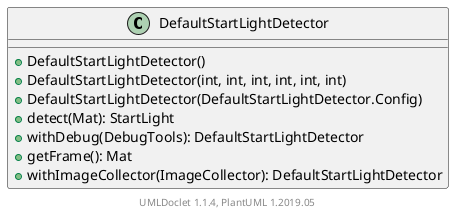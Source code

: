 @startuml

    class DefaultStartLightDetector [[DefaultStartLightDetector.html]] {
        +DefaultStartLightDetector()
        +DefaultStartLightDetector(int, int, int, int, int, int)
        +DefaultStartLightDetector(DefaultStartLightDetector.Config)
        +detect(Mat): StartLight
        +withDebug(DebugTools): DefaultStartLightDetector
        +getFrame(): Mat
        +withImageCollector(ImageCollector): DefaultStartLightDetector
    }


    center footer UMLDoclet 1.1.4, PlantUML 1.2019.05
@enduml
